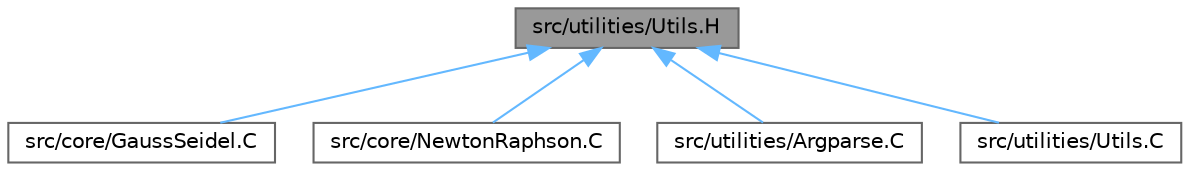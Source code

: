 digraph "src/utilities/Utils.H"
{
 // LATEX_PDF_SIZE
  bgcolor="transparent";
  edge [fontname=Helvetica,fontsize=10,labelfontname=Helvetica,labelfontsize=10];
  node [fontname=Helvetica,fontsize=10,shape=box,height=0.2,width=0.4];
  Node1 [id="Node000001",label="src/utilities/Utils.H",height=0.2,width=0.4,color="gray40", fillcolor="grey60", style="filled", fontcolor="black",tooltip="Utility functions and helpers for deltaFlow."];
  Node1 -> Node2 [id="edge1_Node000001_Node000002",dir="back",color="steelblue1",style="solid",tooltip=" "];
  Node2 [id="Node000002",label="src/core/GaussSeidel.C",height=0.2,width=0.4,color="grey40", fillcolor="white", style="filled",URL="$_gauss_seidel_8_c.html",tooltip=" "];
  Node1 -> Node3 [id="edge2_Node000001_Node000003",dir="back",color="steelblue1",style="solid",tooltip=" "];
  Node3 [id="Node000003",label="src/core/NewtonRaphson.C",height=0.2,width=0.4,color="grey40", fillcolor="white", style="filled",URL="$_newton_raphson_8_c.html",tooltip=" "];
  Node1 -> Node4 [id="edge3_Node000001_Node000004",dir="back",color="steelblue1",style="solid",tooltip=" "];
  Node4 [id="Node000004",label="src/utilities/Argparse.C",height=0.2,width=0.4,color="grey40", fillcolor="white", style="filled",URL="$_argparse_8_c.html",tooltip=" "];
  Node1 -> Node5 [id="edge4_Node000001_Node000005",dir="back",color="steelblue1",style="solid",tooltip=" "];
  Node5 [id="Node000005",label="src/utilities/Utils.C",height=0.2,width=0.4,color="grey40", fillcolor="white", style="filled",URL="$_utils_8_c.html",tooltip=" "];
}
